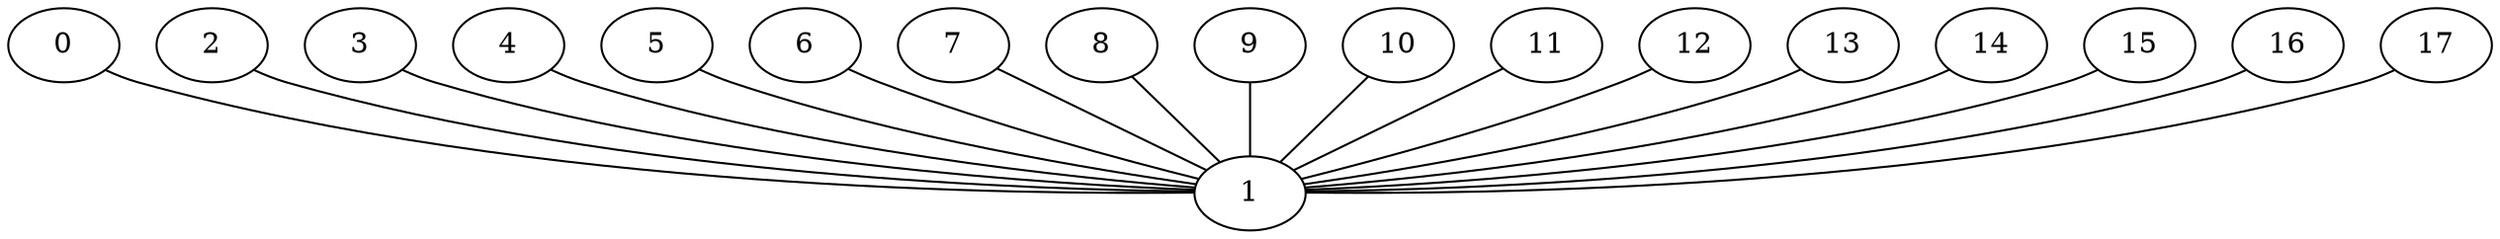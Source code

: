 graph G {
0;
1;
2;
3;
4;
5;
6;
7;
8;
9;
10;
11;
12;
13;
14;
15;
16;
17;
0--1 ;
3--1 ;
2--1 ;
4--1 ;
5--1 ;
6--1 ;
7--1 ;
8--1 ;
10--1 ;
9--1 ;
11--1 ;
13--1 ;
12--1 ;
15--1 ;
14--1 ;
17--1 ;
16--1 ;
}
